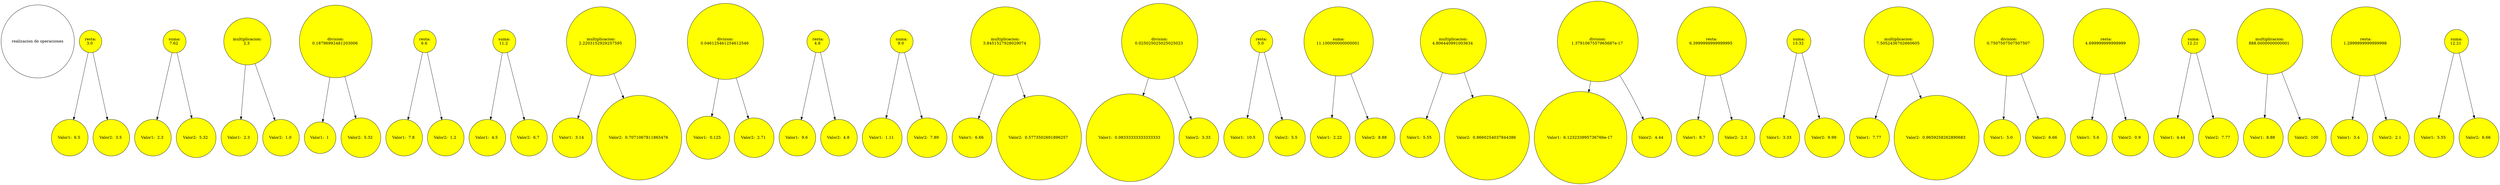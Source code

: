 digraph G {

	node [shape=circle]
	nodo0 [label = "realizacion de operaciones"]
	nodo0[fontcolor = black]
	nodoRespuesta1[style = filled,fillcolor = yellow,fontcolor = black]
	nodoIzqu1[style = filled,fillcolor = yellow,fontcolor = black]
	nodoDere1[style = filled,fillcolor = yellow,fontcolor = black]
	nodoRespuesta1[label = "resta:
3.0 "]
	nodoIzqu1[label = "Valor1:  6.5 "]
	nodoDere1[label = "Valor2:  3.5 "]
	nodoRespuesta1 -> nodoIzqu1
	nodoRespuesta1 -> nodoDere1
	nodoRespuesta2[style = filled,fillcolor = yellow,fontcolor = black]
	nodoIzqu2[style = filled,fillcolor = yellow,fontcolor = black]
	nodoDere2[style = filled,fillcolor = yellow,fontcolor = black]
	nodoRespuesta2[label = "suma:
7.62 "]
	nodoIzqu2[label = "Valor1:  2.3 "]
	nodoDere2[label = "Valor2:  5.32 "]
	nodoRespuesta2 -> nodoIzqu2
	nodoRespuesta2 -> nodoDere2
	nodoRespuesta3[style = filled,fillcolor = yellow,fontcolor = black]
	nodoIzqu3[style = filled,fillcolor = yellow,fontcolor = black]
	nodoDere3[style = filled,fillcolor = yellow,fontcolor = black]
	nodoRespuesta3[label = "multiplicacion:
2.3 "]
	nodoIzqu3[label = "Valor1:  2.3 "]
	nodoDere3[label = "Valor2:  1.0 "]
	nodoRespuesta3 -> nodoIzqu3
	nodoRespuesta3 -> nodoDere3
	nodoRespuesta4[style = filled,fillcolor = yellow,fontcolor = black]
	nodoIzqu4[style = filled,fillcolor = yellow,fontcolor = black]
	nodoDere4[style = filled,fillcolor = yellow,fontcolor = black]
	nodoRespuesta4[label = "division:
0.18796992481203006 "]
	nodoIzqu4[label = "Valor1:  1 "]
	nodoDere4[label = "Valor2:  5.32 "]
	nodoRespuesta4 -> nodoIzqu4
	nodoRespuesta4 -> nodoDere4
	nodoRespuesta5[style = filled,fillcolor = yellow,fontcolor = black]
	nodoIzqu5[style = filled,fillcolor = yellow,fontcolor = black]
	nodoDere5[style = filled,fillcolor = yellow,fontcolor = black]
	nodoRespuesta5[label = "resta:
6.6 "]
	nodoIzqu5[label = "Valor1:  7.8 "]
	nodoDere5[label = "Valor2:  1.2 "]
	nodoRespuesta5 -> nodoIzqu5
	nodoRespuesta5 -> nodoDere5
	nodoRespuesta6[style = filled,fillcolor = yellow,fontcolor = black]
	nodoIzqu6[style = filled,fillcolor = yellow,fontcolor = black]
	nodoDere6[style = filled,fillcolor = yellow,fontcolor = black]
	nodoRespuesta6[label = "suma:
11.2 "]
	nodoIzqu6[label = "Valor1:  4.5 "]
	nodoDere6[label = "Valor2:  6.7 "]
	nodoRespuesta6 -> nodoIzqu6
	nodoRespuesta6 -> nodoDere6
	nodoRespuesta7[style = filled,fillcolor = yellow,fontcolor = black]
	nodoIzqu7[style = filled,fillcolor = yellow,fontcolor = black]
	nodoDere7[style = filled,fillcolor = yellow,fontcolor = black]
	nodoRespuesta7[label = "multiplicacion:
2.2203152929257595 "]
	nodoIzqu7[label = "Valor1:  3.14 "]
	nodoDere7[label = "Valor2:  0.7071067811865476 "]
	nodoRespuesta7 -> nodoIzqu7
	nodoRespuesta7 -> nodoDere7
	nodoRespuesta8[style = filled,fillcolor = yellow,fontcolor = black]
	nodoIzqu8[style = filled,fillcolor = yellow,fontcolor = black]
	nodoDere8[style = filled,fillcolor = yellow,fontcolor = black]
	nodoRespuesta8[label = "division:
0.046125461254612546 "]
	nodoIzqu8[label = "Valor1:  0.125 "]
	nodoDere8[label = "Valor2:  2.71 "]
	nodoRespuesta8 -> nodoIzqu8
	nodoRespuesta8 -> nodoDere8
	nodoRespuesta9[style = filled,fillcolor = yellow,fontcolor = black]
	nodoIzqu9[style = filled,fillcolor = yellow,fontcolor = black]
	nodoDere9[style = filled,fillcolor = yellow,fontcolor = black]
	nodoRespuesta9[label = "resta:
4.8 "]
	nodoIzqu9[label = "Valor1:  9.6 "]
	nodoDere9[label = "Valor2:  4.8 "]
	nodoRespuesta9 -> nodoIzqu9
	nodoRespuesta9 -> nodoDere9
	nodoRespuesta10[style = filled,fillcolor = yellow,fontcolor = black]
	nodoIzqu10[style = filled,fillcolor = yellow,fontcolor = black]
	nodoDere10[style = filled,fillcolor = yellow,fontcolor = black]
	nodoRespuesta10[label = "suma:
9.0 "]
	nodoIzqu10[label = "Valor1:  1.11 "]
	nodoDere10[label = "Valor2:  7.89 "]
	nodoRespuesta10 -> nodoIzqu10
	nodoRespuesta10 -> nodoDere10
	nodoRespuesta11[style = filled,fillcolor = yellow,fontcolor = black]
	nodoIzqu11[style = filled,fillcolor = yellow,fontcolor = black]
	nodoDere11[style = filled,fillcolor = yellow,fontcolor = black]
	nodoRespuesta11[label = "multiplicacion:
3.8451527928029074 "]
	nodoIzqu11[label = "Valor1:  6.66 "]
	nodoDere11[label = "Valor2:  0.5773502691896257 "]
	nodoRespuesta11 -> nodoIzqu11
	nodoRespuesta11 -> nodoDere11
	nodoRespuesta12[style = filled,fillcolor = yellow,fontcolor = black]
	nodoIzqu12[style = filled,fillcolor = yellow,fontcolor = black]
	nodoDere12[style = filled,fillcolor = yellow,fontcolor = black]
	nodoRespuesta12[label = "division:
0.025025025025025023 "]
	nodoIzqu12[label = "Valor1:  0.08333333333333333 "]
	nodoDere12[label = "Valor2:  3.33 "]
	nodoRespuesta12 -> nodoIzqu12
	nodoRespuesta12 -> nodoDere12
	nodoRespuesta13[style = filled,fillcolor = yellow,fontcolor = black]
	nodoIzqu13[style = filled,fillcolor = yellow,fontcolor = black]
	nodoDere13[style = filled,fillcolor = yellow,fontcolor = black]
	nodoRespuesta13[label = "resta:
5.0 "]
	nodoIzqu13[label = "Valor1:  10.5 "]
	nodoDere13[label = "Valor2:  5.5 "]
	nodoRespuesta13 -> nodoIzqu13
	nodoRespuesta13 -> nodoDere13
	nodoRespuesta14[style = filled,fillcolor = yellow,fontcolor = black]
	nodoIzqu14[style = filled,fillcolor = yellow,fontcolor = black]
	nodoDere14[style = filled,fillcolor = yellow,fontcolor = black]
	nodoRespuesta14[label = "suma:
11.100000000000001 "]
	nodoIzqu14[label = "Valor1:  2.22 "]
	nodoDere14[label = "Valor2:  8.88 "]
	nodoRespuesta14 -> nodoIzqu14
	nodoRespuesta14 -> nodoDere14
	nodoRespuesta15[style = filled,fillcolor = yellow,fontcolor = black]
	nodoIzqu15[style = filled,fillcolor = yellow,fontcolor = black]
	nodoDere15[style = filled,fillcolor = yellow,fontcolor = black]
	nodoRespuesta15[label = "multiplicacion:
4.806440991003634 "]
	nodoIzqu15[label = "Valor1:  5.55 "]
	nodoDere15[label = "Valor2:  0.8660254037844386 "]
	nodoRespuesta15 -> nodoIzqu15
	nodoRespuesta15 -> nodoDere15
	nodoRespuesta16[style = filled,fillcolor = yellow,fontcolor = black]
	nodoIzqu16[style = filled,fillcolor = yellow,fontcolor = black]
	nodoDere16[style = filled,fillcolor = yellow,fontcolor = black]
	nodoRespuesta16[label = "division:
1.3791067557965687e-17 "]
	nodoIzqu16[label = "Valor1:  6.123233995736766e-17 "]
	nodoDere16[label = "Valor2:  4.44 "]
	nodoRespuesta16 -> nodoIzqu16
	nodoRespuesta16 -> nodoDere16
	nodoRespuesta17[style = filled,fillcolor = yellow,fontcolor = black]
	nodoIzqu17[style = filled,fillcolor = yellow,fontcolor = black]
	nodoDere17[style = filled,fillcolor = yellow,fontcolor = black]
	nodoRespuesta17[label = "resta:
6.3999999999999995 "]
	nodoIzqu17[label = "Valor1:  8.7 "]
	nodoDere17[label = "Valor2:  2.3 "]
	nodoRespuesta17 -> nodoIzqu17
	nodoRespuesta17 -> nodoDere17
	nodoRespuesta18[style = filled,fillcolor = yellow,fontcolor = black]
	nodoIzqu18[style = filled,fillcolor = yellow,fontcolor = black]
	nodoDere18[style = filled,fillcolor = yellow,fontcolor = black]
	nodoRespuesta18[label = "suma:
13.32 "]
	nodoIzqu18[label = "Valor1:  3.33 "]
	nodoDere18[label = "Valor2:  9.99 "]
	nodoRespuesta18 -> nodoIzqu18
	nodoRespuesta18 -> nodoDere18
	nodoRespuesta19[style = filled,fillcolor = yellow,fontcolor = black]
	nodoIzqu19[style = filled,fillcolor = yellow,fontcolor = black]
	nodoDere19[style = filled,fillcolor = yellow,fontcolor = black]
	nodoRespuesta19[label = "multiplicacion:
7.5052436702660605 "]
	nodoIzqu19[label = "Valor1:  7.77 "]
	nodoDere19[label = "Valor2:  0.9659258262890683 "]
	nodoRespuesta19 -> nodoIzqu19
	nodoRespuesta19 -> nodoDere19
	nodoRespuesta20[style = filled,fillcolor = yellow,fontcolor = black]
	nodoIzqu20[style = filled,fillcolor = yellow,fontcolor = black]
	nodoDere20[style = filled,fillcolor = yellow,fontcolor = black]
	nodoRespuesta20[label = "division:
0.7507507507507507 "]
	nodoIzqu20[label = "Valor1:  5.0 "]
	nodoDere20[label = "Valor2:  6.66 "]
	nodoRespuesta20 -> nodoIzqu20
	nodoRespuesta20 -> nodoDere20
	nodoRespuesta21[style = filled,fillcolor = yellow,fontcolor = black]
	nodoIzqu21[style = filled,fillcolor = yellow,fontcolor = black]
	nodoDere21[style = filled,fillcolor = yellow,fontcolor = black]
	nodoRespuesta21[label = "resta:
4.699999999999999 "]
	nodoIzqu21[label = "Valor1:  5.6 "]
	nodoDere21[label = "Valor2:  0.9 "]
	nodoRespuesta21 -> nodoIzqu21
	nodoRespuesta21 -> nodoDere21
	nodoRespuesta22[style = filled,fillcolor = yellow,fontcolor = black]
	nodoIzqu22[style = filled,fillcolor = yellow,fontcolor = black]
	nodoDere22[style = filled,fillcolor = yellow,fontcolor = black]
	nodoRespuesta22[label = "suma:
12.21 "]
	nodoIzqu22[label = "Valor1:  4.44 "]
	nodoDere22[label = "Valor2:  7.77 "]
	nodoRespuesta22 -> nodoIzqu22
	nodoRespuesta22 -> nodoDere22
	nodoRespuesta23[style = filled,fillcolor = yellow,fontcolor = black]
	nodoIzqu23[style = filled,fillcolor = yellow,fontcolor = black]
	nodoDere23[style = filled,fillcolor = yellow,fontcolor = black]
	nodoRespuesta23[label = "multiplicacion:
888.0000000000001 "]
	nodoIzqu23[label = "Valor1:  8.88 "]
	nodoDere23[label = "Valor2:  100 "]
	nodoRespuesta23 -> nodoIzqu23
	nodoRespuesta23 -> nodoDere23
	nodoRespuesta24[style = filled,fillcolor = yellow,fontcolor = black]
	nodoIzqu24[style = filled,fillcolor = yellow,fontcolor = black]
	nodoDere24[style = filled,fillcolor = yellow,fontcolor = black]
	nodoRespuesta24[label = "resta:
1.2999999999999998 "]
	nodoIzqu24[label = "Valor1:  3.4 "]
	nodoDere24[label = "Valor2:  2.1 "]
	nodoRespuesta24 -> nodoIzqu24
	nodoRespuesta24 -> nodoDere24
	nodoRespuesta25[style = filled,fillcolor = yellow,fontcolor = black]
	nodoIzqu25[style = filled,fillcolor = yellow,fontcolor = black]
	nodoDere25[style = filled,fillcolor = yellow,fontcolor = black]
	nodoRespuesta25[label = "suma:
12.21 "]
	nodoIzqu25[label = "Valor1:  5.55 "]
	nodoDere25[label = "Valor2:  6.66 "]
	nodoRespuesta25 -> nodoIzqu25
	nodoRespuesta25 -> nodoDere25

}
